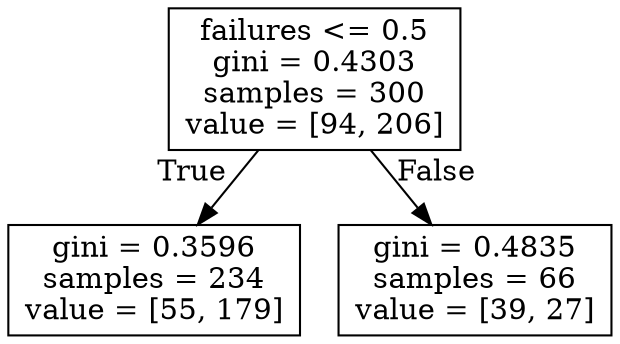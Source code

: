 digraph Tree {
node [shape=box] ;
0 [label="failures <= 0.5\ngini = 0.4303\nsamples = 300\nvalue = [94, 206]"] ;
1 [label="gini = 0.3596\nsamples = 234\nvalue = [55, 179]"] ;
0 -> 1 [labeldistance=2.5, labelangle=45, headlabel="True"] ;
2 [label="gini = 0.4835\nsamples = 66\nvalue = [39, 27]"] ;
0 -> 2 [labeldistance=2.5, labelangle=-45, headlabel="False"] ;
}